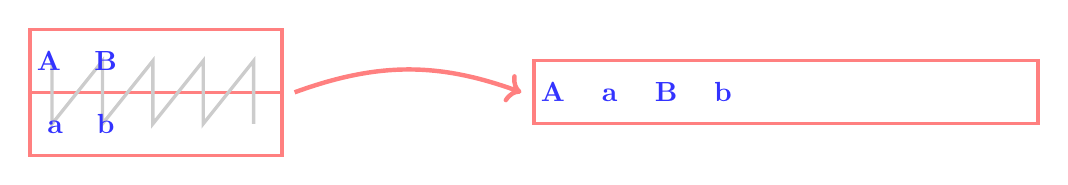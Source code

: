 \begin{tikzpicture}[scale=0.8, every node/.style={scale=1}]


\draw[very thick,red!50] (0,0) rectangle ++(4,1);
\draw[very thick,red!50] (0,1) rectangle ++(4,1);

\draw[very thick,black!20] (0.35,1.5) -- ++(0,-1) -- ++(0.8,1) -- ++(0,-1)-- ++(0.8,1) -- ++(0,-1)-- ++(0.8,1) -- ++(0,-1)-- ++(0.8,1) -- ++(0,-1) ;

\node[blue!80,scale=1] at (0.3,1.5) {\bf A};
\node[blue!80,scale=1] at (0.4,0.45) {\bf a};
\node[blue!80,scale=1] at (1.2,1.5) {\bf B};
\node[blue!80,scale=1] at (1.2,0.5) {\bf b};


% \draw [->,>=latex,red!20,ultra thick,line width=7] (5,-0.5) -- ++(3,0) node[above,pos=0.35] {\bf \'etirer};



% \draw [blue] plot [smooth] coordinates {(6,0) (8,-1) (3,1) (1,0) (2,-1)};
\draw [->,ultra thick,red!50]  
(4.2,1) to[bend left=20]
(7.8,1);

\begin{scope}[xshift=8cm, yshift=0.5cm]

\draw[very thick,red!50] (0,0) rectangle ++(8,1);
\node[blue!80,scale=1] at (0.3,0.5) {\bf A};
\node[blue!80,scale=1] at (1.2,0.45) {\bf a};
\node[blue!80,scale=1] at (2.1,0.5) {\bf B};
\node[blue!80,scale=1] at (3,0.5) {\bf b};
\end{scope}

\end{tikzpicture}